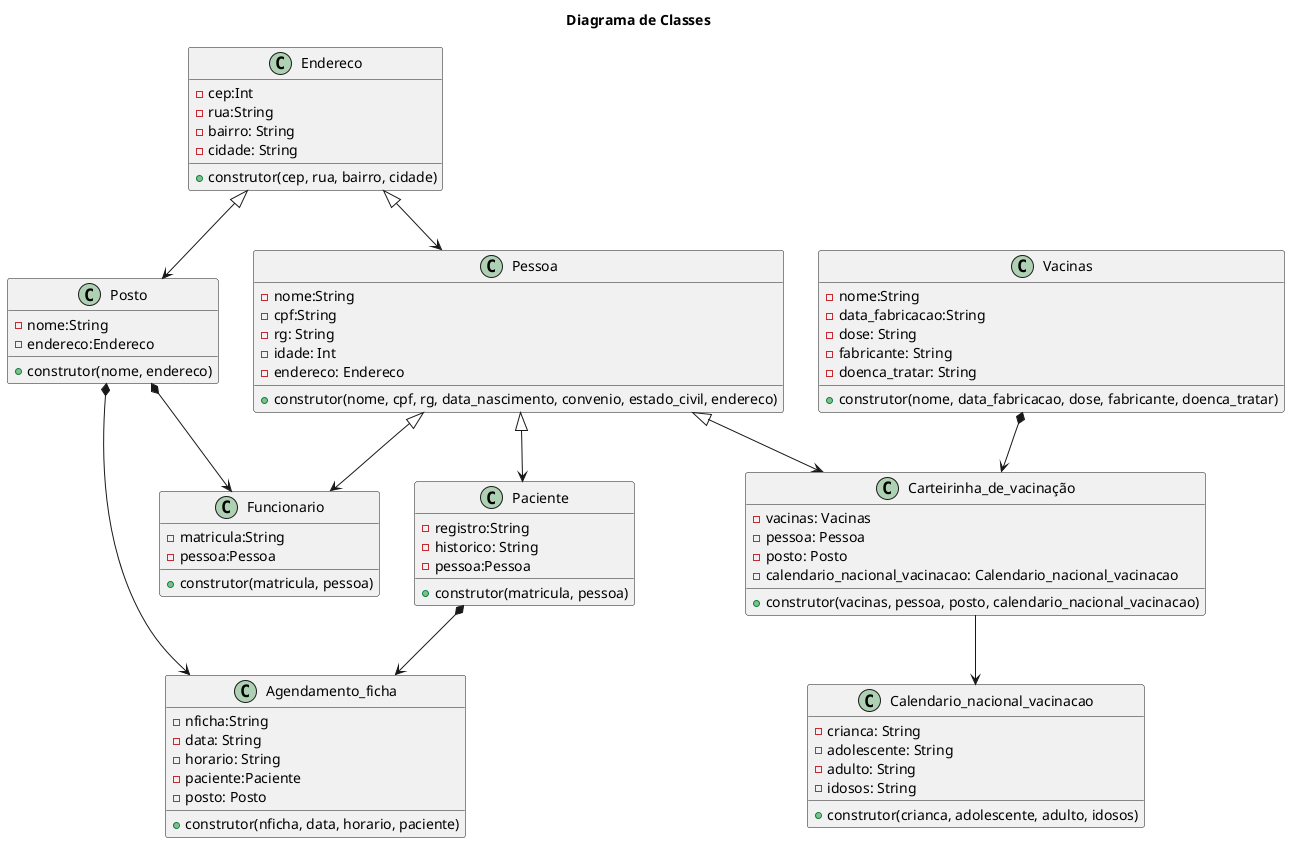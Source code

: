 @startuml herenca composicao

title Diagrama de Classes

class Carteirinha_de_vacinação{
    - vacinas: Vacinas
    - pessoa: Pessoa
    - posto: Posto
    - calendario_nacional_vacinacao: Calendario_nacional_vacinacao
    + construtor(vacinas, pessoa, posto, calendario_nacional_vacinacao)
} 
 

class Posto{
    - nome:String
    - endereco:Endereco
    + construtor(nome, endereco)

}

class Calendario_nacional_vacinacao{
    - crianca: String
    - adolescente: String
    - adulto: String
    - idosos: String
    + construtor(crianca, adolescente, adulto, idosos)
} 



class Endereco{
    - cep:Int
    - rua:String
    - bairro: String
    - cidade: String
    + construtor(cep, rua, bairro, cidade)
}

class Pessoa{
    - nome:String
    - cpf:String
    - rg: String
    - idade: Int
    - endereco: Endereco
    + construtor(nome, cpf, rg, data_nascimento, convenio, estado_civil, endereco)
}
class Vacinas{
    - nome:String
    - data_fabricacao:String
    - dose: String
    - fabricante: String
    - doenca_tratar: String
    + construtor(nome, data_fabricacao, dose, fabricante, doenca_tratar)
}

class Funcionario{
    - matricula:String
    - pessoa:Pessoa
    + construtor(matricula, pessoa)

}

class Paciente{
    - registro:String
    - historico: String
    - pessoa:Pessoa
    + construtor(matricula, pessoa)
    }

class Agendamento_ficha{
    - nficha:String
    - data: String
    - horario: String
    - paciente:Paciente
    - posto: Posto
    + construtor(nficha, data, horario, paciente)
    }

Pessoa <|--> Paciente
Pessoa <|--> Funcionario
Endereco <|--> Pessoa
Endereco <|--> Posto
Carteirinha_de_vacinação --> Calendario_nacional_vacinacao
Pessoa <|--> Carteirinha_de_vacinação 

Posto *--> Funcionario
Posto *--> Agendamento_ficha
Vacinas *--> Carteirinha_de_vacinação
Paciente *--> Agendamento_ficha


@enduml 